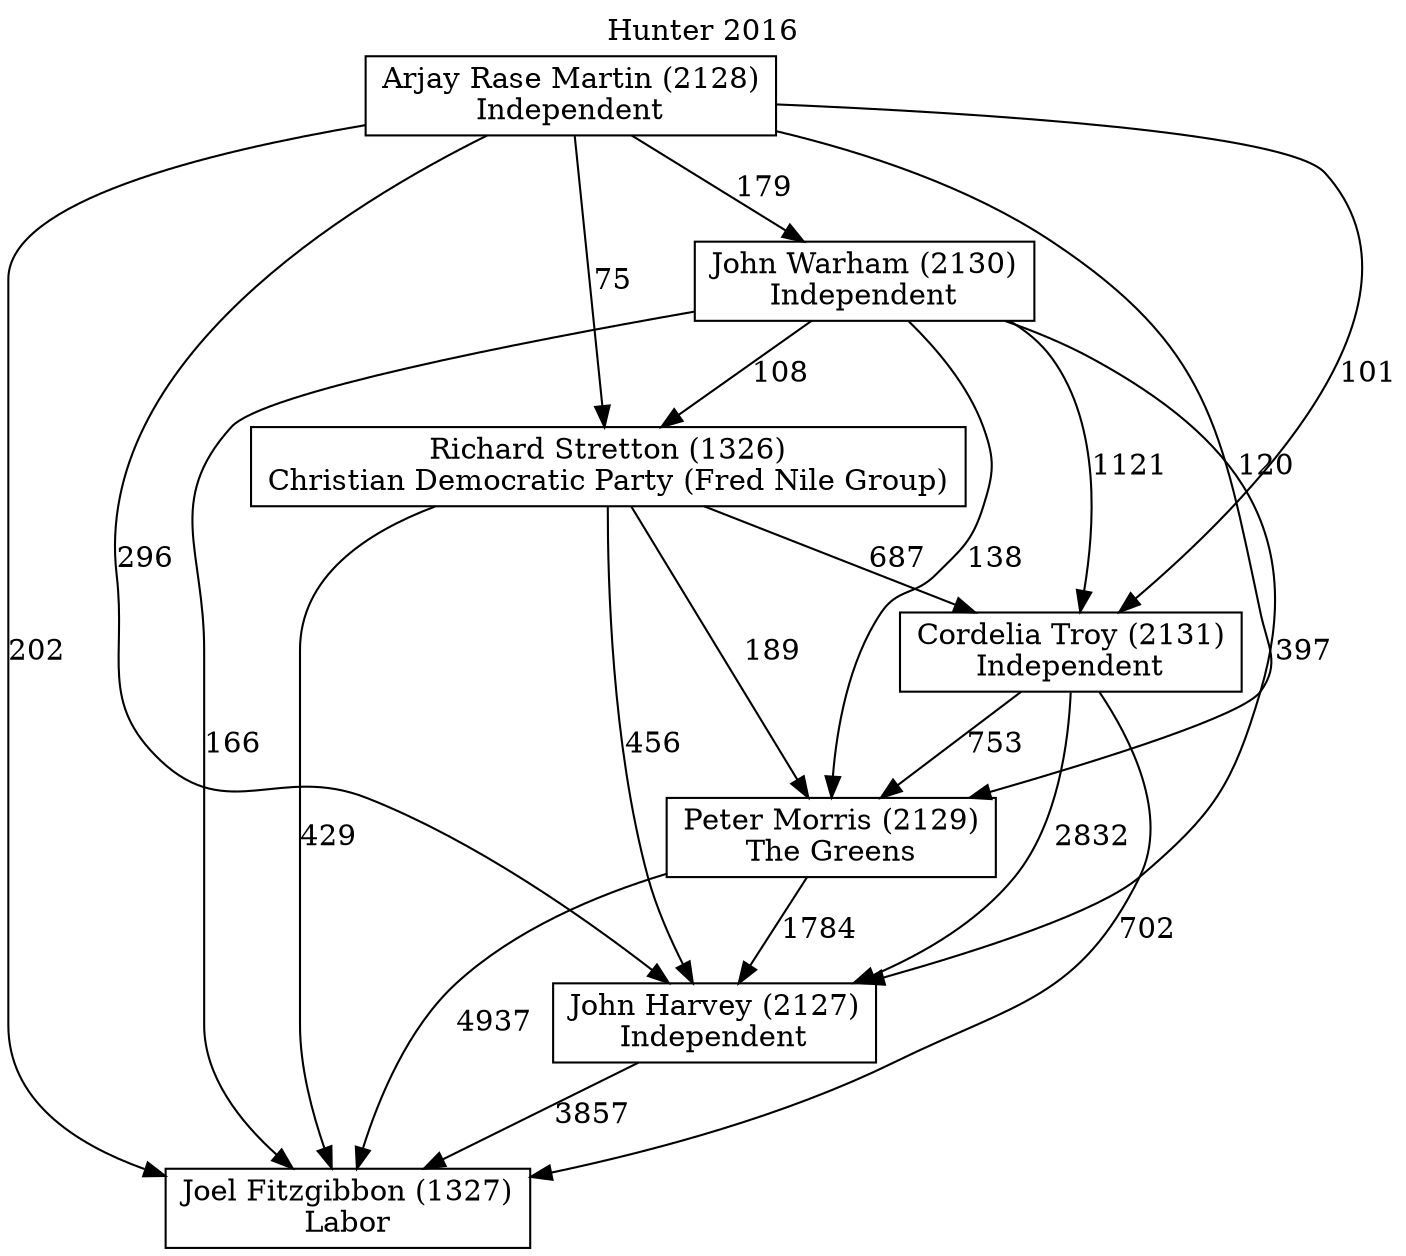 // House preference flow
digraph "Joel Fitzgibbon (1327)_Hunter_2016" {
	graph [label="Hunter 2016" labelloc=t mclimit=10]
	node [shape=box]
	"Joel Fitzgibbon (1327)" [label="Joel Fitzgibbon (1327)
Labor"]
	"Arjay Rase Martin (2128)" [label="Arjay Rase Martin (2128)
Independent"]
	"John Warham (2130)" [label="John Warham (2130)
Independent"]
	"Cordelia Troy (2131)" [label="Cordelia Troy (2131)
Independent"]
	"Richard Stretton (1326)" [label="Richard Stretton (1326)
Christian Democratic Party (Fred Nile Group)"]
	"Peter Morris (2129)" [label="Peter Morris (2129)
The Greens"]
	"John Harvey (2127)" [label="John Harvey (2127)
Independent"]
	"John Warham (2130)" -> "Peter Morris (2129)" [label=138]
	"John Warham (2130)" -> "Joel Fitzgibbon (1327)" [label=166]
	"Arjay Rase Martin (2128)" -> "Peter Morris (2129)" [label=120]
	"Arjay Rase Martin (2128)" -> "John Warham (2130)" [label=179]
	"Arjay Rase Martin (2128)" -> "John Harvey (2127)" [label=296]
	"Arjay Rase Martin (2128)" -> "Richard Stretton (1326)" [label=75]
	"Richard Stretton (1326)" -> "Peter Morris (2129)" [label=189]
	"Richard Stretton (1326)" -> "John Harvey (2127)" [label=456]
	"Richard Stretton (1326)" -> "Joel Fitzgibbon (1327)" [label=429]
	"Cordelia Troy (2131)" -> "Joel Fitzgibbon (1327)" [label=702]
	"Arjay Rase Martin (2128)" -> "Cordelia Troy (2131)" [label=101]
	"Cordelia Troy (2131)" -> "Peter Morris (2129)" [label=753]
	"John Warham (2130)" -> "Cordelia Troy (2131)" [label=1121]
	"John Warham (2130)" -> "John Harvey (2127)" [label=397]
	"John Warham (2130)" -> "Richard Stretton (1326)" [label=108]
	"Peter Morris (2129)" -> "Joel Fitzgibbon (1327)" [label=4937]
	"Arjay Rase Martin (2128)" -> "Joel Fitzgibbon (1327)" [label=202]
	"Cordelia Troy (2131)" -> "John Harvey (2127)" [label=2832]
	"John Harvey (2127)" -> "Joel Fitzgibbon (1327)" [label=3857]
	"Peter Morris (2129)" -> "John Harvey (2127)" [label=1784]
	"Richard Stretton (1326)" -> "Cordelia Troy (2131)" [label=687]
}
